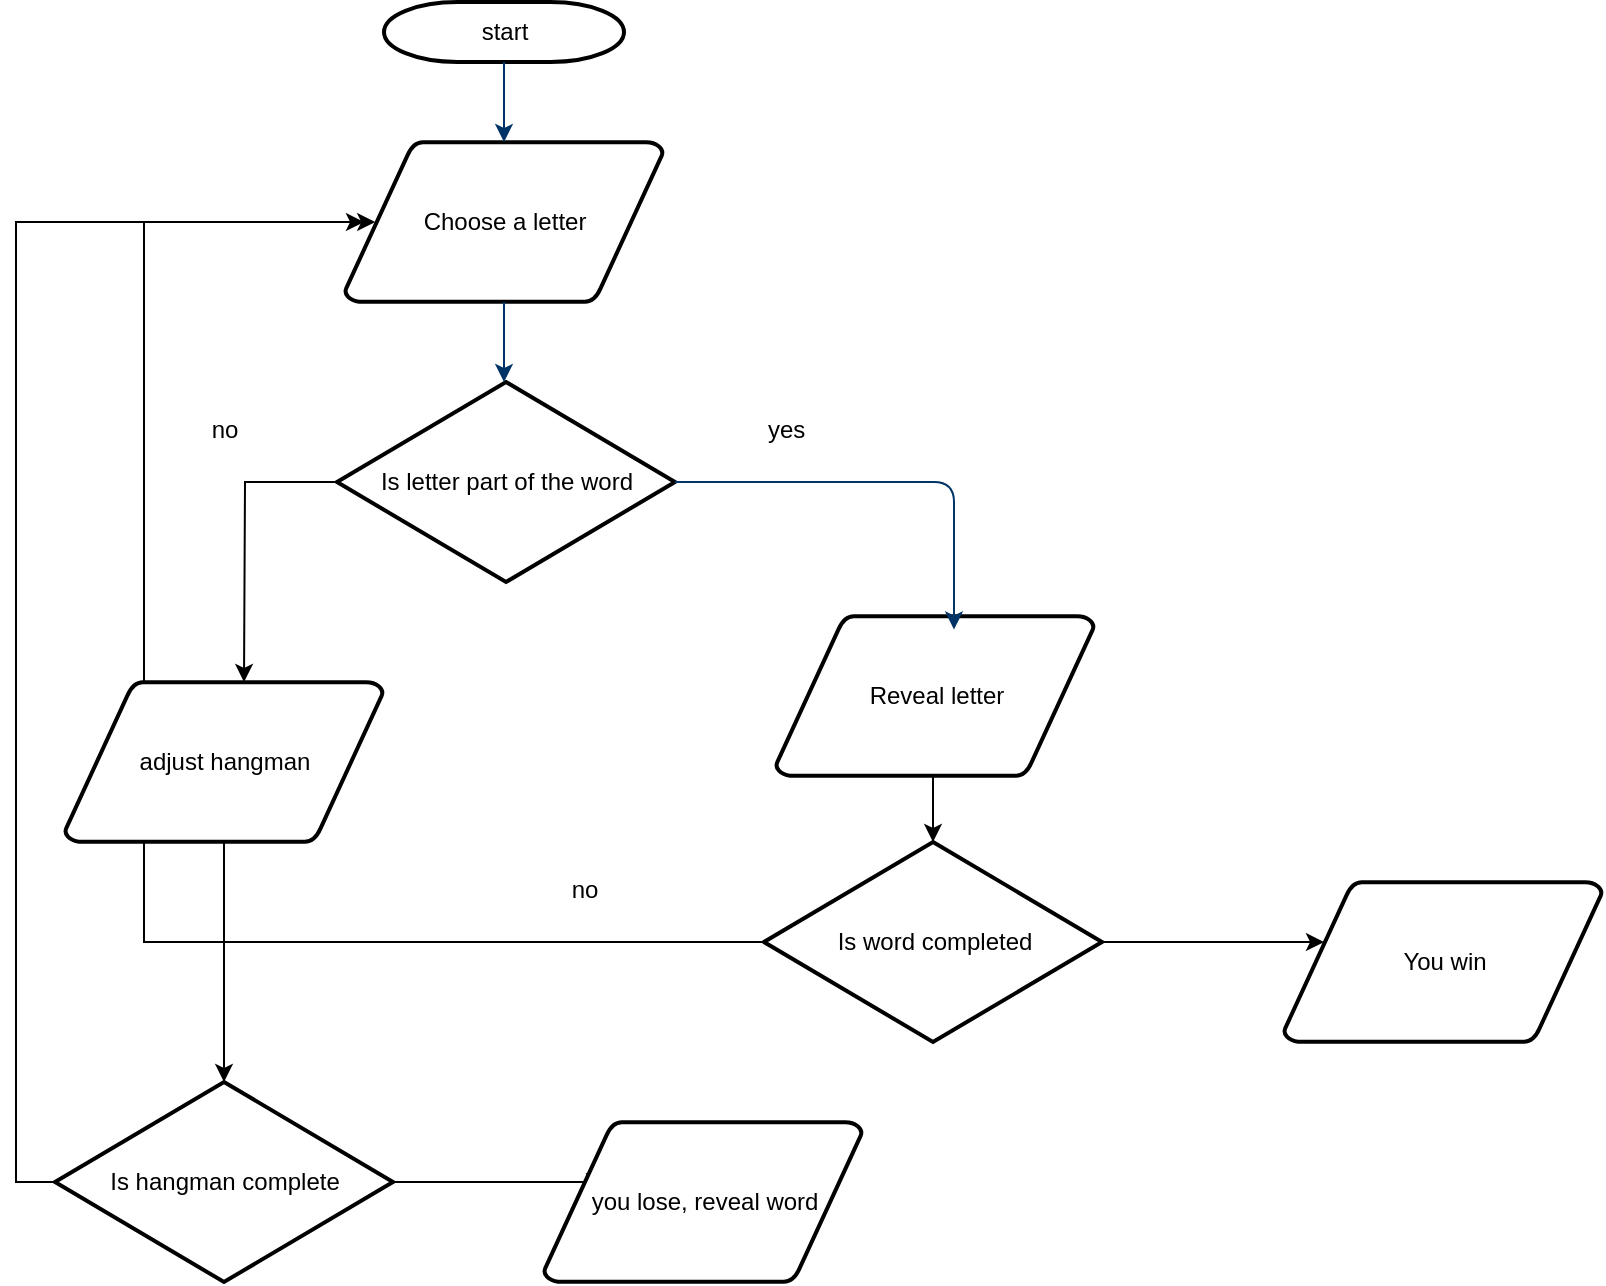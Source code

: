 <mxfile version="14.5.8" type="device"><diagram id="6a731a19-8d31-9384-78a2-239565b7b9f0" name="Page-1"><mxGraphModel dx="1298" dy="756" grid="1" gridSize="10" guides="1" tooltips="1" connect="1" arrows="1" fold="1" page="1" pageScale="1" pageWidth="1169" pageHeight="827" background="#ffffff" math="0" shadow="0"><root><mxCell id="0"/><mxCell id="1" parent="0"/><mxCell id="2" value="start" style="shape=mxgraph.flowchart.terminator;strokeWidth=2;gradientColor=none;gradientDirection=north;fontStyle=0;html=1;" parent="1" vertex="1"><mxGeometry x="260" y="60" width="120" height="30" as="geometry"/></mxCell><mxCell id="3" value="Choose a letter" style="shape=mxgraph.flowchart.data;strokeWidth=2;gradientColor=none;gradientDirection=north;fontStyle=0;html=1;" parent="1" vertex="1"><mxGeometry x="240.5" y="130" width="159" height="80" as="geometry"/></mxCell><mxCell id="qrcseeTVUwQS3FDi2qR9-57" style="edgeStyle=orthogonalEdgeStyle;rounded=0;orthogonalLoop=1;jettySize=auto;html=1;exitX=0.5;exitY=1;exitDx=0;exitDy=0;exitPerimeter=0;entryX=0.5;entryY=0;entryDx=0;entryDy=0;entryPerimeter=0;" edge="1" parent="1" source="4" target="qrcseeTVUwQS3FDi2qR9-55"><mxGeometry relative="1" as="geometry"/></mxCell><mxCell id="4" value="Reveal letter" style="shape=mxgraph.flowchart.data;strokeWidth=2;gradientColor=none;gradientDirection=north;fontStyle=0;html=1;" parent="1" vertex="1"><mxGeometry x="456" y="367" width="159" height="80" as="geometry"/></mxCell><mxCell id="qrcseeTVUwQS3FDi2qR9-61" style="edgeStyle=orthogonalEdgeStyle;rounded=0;orthogonalLoop=1;jettySize=auto;html=1;exitX=0;exitY=0.5;exitDx=0;exitDy=0;exitPerimeter=0;" edge="1" parent="1" source="6"><mxGeometry relative="1" as="geometry"><mxPoint x="190" y="400" as="targetPoint"/></mxGeometry></mxCell><mxCell id="6" value="Is letter part of the word" style="shape=mxgraph.flowchart.decision;strokeWidth=2;gradientColor=none;gradientDirection=north;fontStyle=0;html=1;" parent="1" vertex="1"><mxGeometry x="236.5" y="250" width="169" height="100" as="geometry"/></mxCell><mxCell id="7" style="fontStyle=1;strokeColor=#003366;strokeWidth=1;html=1;" parent="1" source="2" target="3" edge="1"><mxGeometry relative="1" as="geometry"/></mxCell><mxCell id="8" style="fontStyle=1;strokeColor=#003366;strokeWidth=1;html=1;" parent="1" source="3" edge="1"><mxGeometry relative="1" as="geometry"><mxPoint x="320" y="250" as="targetPoint"/></mxGeometry></mxCell><mxCell id="10" value="" style="edgeStyle=elbowEdgeStyle;elbow=horizontal;entryX=0.5;entryY=0.91;entryPerimeter=0;exitX=1;exitY=0.5;exitPerimeter=0;fontStyle=1;strokeColor=#003366;strokeWidth=1;html=1;" parent="1" source="6" edge="1"><mxGeometry x="381" y="28.5" width="100" height="100" as="geometry"><mxPoint x="750" y="447" as="sourcePoint"/><mxPoint x="545" y="373.71" as="targetPoint"/><Array as="points"><mxPoint x="545" y="400"/></Array></mxGeometry></mxCell><mxCell id="11" value="yes" style="text;fontStyle=0;html=1;strokeColor=none;gradientColor=none;fillColor=none;strokeWidth=2;" parent="1" vertex="1"><mxGeometry x="450" y="260" width="40" height="26" as="geometry"/></mxCell><mxCell id="14" value="no" style="text;fontStyle=0;html=1;strokeColor=none;gradientColor=none;fillColor=none;strokeWidth=2;align=center;" parent="1" vertex="1"><mxGeometry x="340" y="490" width="40" height="26" as="geometry"/></mxCell><mxCell id="qrcseeTVUwQS3FDi2qR9-58" style="edgeStyle=orthogonalEdgeStyle;rounded=0;orthogonalLoop=1;jettySize=auto;html=1;exitX=1;exitY=0.5;exitDx=0;exitDy=0;exitPerimeter=0;" edge="1" parent="1" source="qrcseeTVUwQS3FDi2qR9-55"><mxGeometry relative="1" as="geometry"><mxPoint x="730" y="530" as="targetPoint"/></mxGeometry></mxCell><mxCell id="qrcseeTVUwQS3FDi2qR9-59" style="edgeStyle=orthogonalEdgeStyle;rounded=0;orthogonalLoop=1;jettySize=auto;html=1;exitX=0;exitY=0.5;exitDx=0;exitDy=0;exitPerimeter=0;entryX=0.095;entryY=0.5;entryDx=0;entryDy=0;entryPerimeter=0;" edge="1" parent="1" source="qrcseeTVUwQS3FDi2qR9-55" target="3"><mxGeometry relative="1" as="geometry"><mxPoint x="190" y="260" as="targetPoint"/><Array as="points"><mxPoint x="140" y="530"/><mxPoint x="140" y="170"/></Array></mxGeometry></mxCell><mxCell id="qrcseeTVUwQS3FDi2qR9-55" value="Is word completed" style="shape=mxgraph.flowchart.decision;strokeWidth=2;gradientColor=none;gradientDirection=north;fontStyle=0;html=1;" vertex="1" parent="1"><mxGeometry x="450" y="480" width="169" height="100" as="geometry"/></mxCell><mxCell id="qrcseeTVUwQS3FDi2qR9-60" value="no" style="text;fontStyle=0;html=1;strokeColor=none;gradientColor=none;fillColor=none;strokeWidth=2;align=center;" vertex="1" parent="1"><mxGeometry x="160" y="260" width="40" height="26" as="geometry"/></mxCell><mxCell id="qrcseeTVUwQS3FDi2qR9-66" style="edgeStyle=orthogonalEdgeStyle;rounded=0;orthogonalLoop=1;jettySize=auto;html=1;" edge="1" parent="1" source="qrcseeTVUwQS3FDi2qR9-62" target="qrcseeTVUwQS3FDi2qR9-65"><mxGeometry relative="1" as="geometry"/></mxCell><mxCell id="qrcseeTVUwQS3FDi2qR9-62" value="adjust hangman" style="shape=mxgraph.flowchart.data;strokeWidth=2;gradientColor=none;gradientDirection=north;fontStyle=0;html=1;" vertex="1" parent="1"><mxGeometry x="100.5" y="400" width="159" height="80" as="geometry"/></mxCell><mxCell id="qrcseeTVUwQS3FDi2qR9-64" value="You win" style="shape=mxgraph.flowchart.data;strokeWidth=2;gradientColor=none;gradientDirection=north;fontStyle=0;html=1;" vertex="1" parent="1"><mxGeometry x="710" y="500" width="159" height="80" as="geometry"/></mxCell><mxCell id="qrcseeTVUwQS3FDi2qR9-67" style="edgeStyle=orthogonalEdgeStyle;rounded=0;orthogonalLoop=1;jettySize=auto;html=1;exitX=1;exitY=0.5;exitDx=0;exitDy=0;exitPerimeter=0;" edge="1" parent="1" source="qrcseeTVUwQS3FDi2qR9-65"><mxGeometry relative="1" as="geometry"><mxPoint x="370" y="650" as="targetPoint"/></mxGeometry></mxCell><mxCell id="qrcseeTVUwQS3FDi2qR9-69" style="edgeStyle=orthogonalEdgeStyle;rounded=0;orthogonalLoop=1;jettySize=auto;html=1;exitX=0;exitY=0.5;exitDx=0;exitDy=0;exitPerimeter=0;" edge="1" parent="1" source="qrcseeTVUwQS3FDi2qR9-65"><mxGeometry relative="1" as="geometry"><mxPoint x="250" y="170" as="targetPoint"/><Array as="points"><mxPoint x="76" y="650"/><mxPoint x="76" y="170"/></Array></mxGeometry></mxCell><mxCell id="qrcseeTVUwQS3FDi2qR9-65" value="Is hangman complete" style="shape=mxgraph.flowchart.decision;strokeWidth=2;gradientColor=none;gradientDirection=north;fontStyle=0;html=1;" vertex="1" parent="1"><mxGeometry x="95.5" y="600" width="169" height="100" as="geometry"/></mxCell><mxCell id="qrcseeTVUwQS3FDi2qR9-68" value="you lose, reveal word" style="shape=mxgraph.flowchart.data;strokeWidth=2;gradientColor=none;gradientDirection=north;fontStyle=0;html=1;" vertex="1" parent="1"><mxGeometry x="340" y="620" width="159" height="80" as="geometry"/></mxCell></root></mxGraphModel></diagram></mxfile>